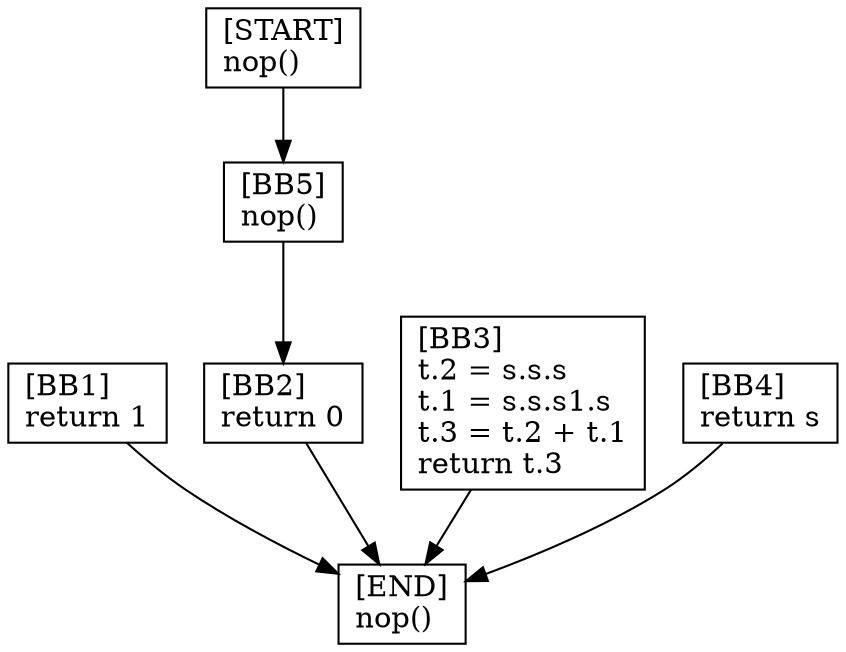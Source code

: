 digraph {
  node [shape=box]
  BB1 [label="[BB1]\lreturn 1\l"];
  START [label="[START]\lnop()\l"];
  END [label="[END]\lnop()\l"];
  BB2 [label="[BB2]\lreturn 0\l"];
  BB3 [label="[BB3]\lt.2 = s.s.s\lt.1 = s.s.s1.s\lt.3 = t.2 + t.1\lreturn t.3\l"];
  BB4 [label="[BB4]\lreturn s\l"];
  BB5 [label="[BB5]\lnop()\l"];
  BB5 -> BB2;
  START -> BB5;
  BB2 -> END;
  BB4 -> END;
  BB1 -> END;
  BB3 -> END;
}
